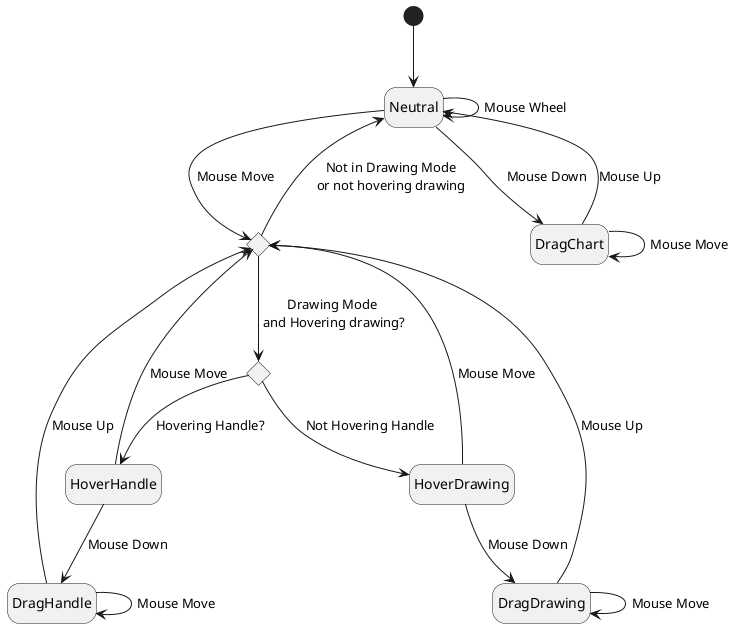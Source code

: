@startuml
hide empty description
state "choice1" <<choice>>
state "choice2" <<choice>>


[*] --> Neutral
Neutral -> Neutral: Mouse Wheel
Neutral --> DragChart: Mouse Down
Neutral --> choice1: Mouse Move

DragChart --> DragChart: Mouse Move
DragChart --> Neutral: Mouse Up

choice1 --> choice2: Drawing Mode\n and Hovering drawing?
choice1 --> Neutral: Not in Drawing Mode\nor not hovering drawing

choice2 --> HoverHandle: Hovering Handle?
choice2 --> HoverDrawing: Not Hovering Handle

HoverDrawing --> choice1: Mouse Move
HoverDrawing --> DragDrawing: Mouse Down

DragDrawing --> DragDrawing: Mouse Move
DragDrawing --> choice1: Mouse Up

HoverHandle --> choice1: Mouse Move
HoverHandle --> DragHandle: Mouse Down

DragHandle --> DragHandle: Mouse Move
DragHandle --> choice1: Mouse Up

@enduml
